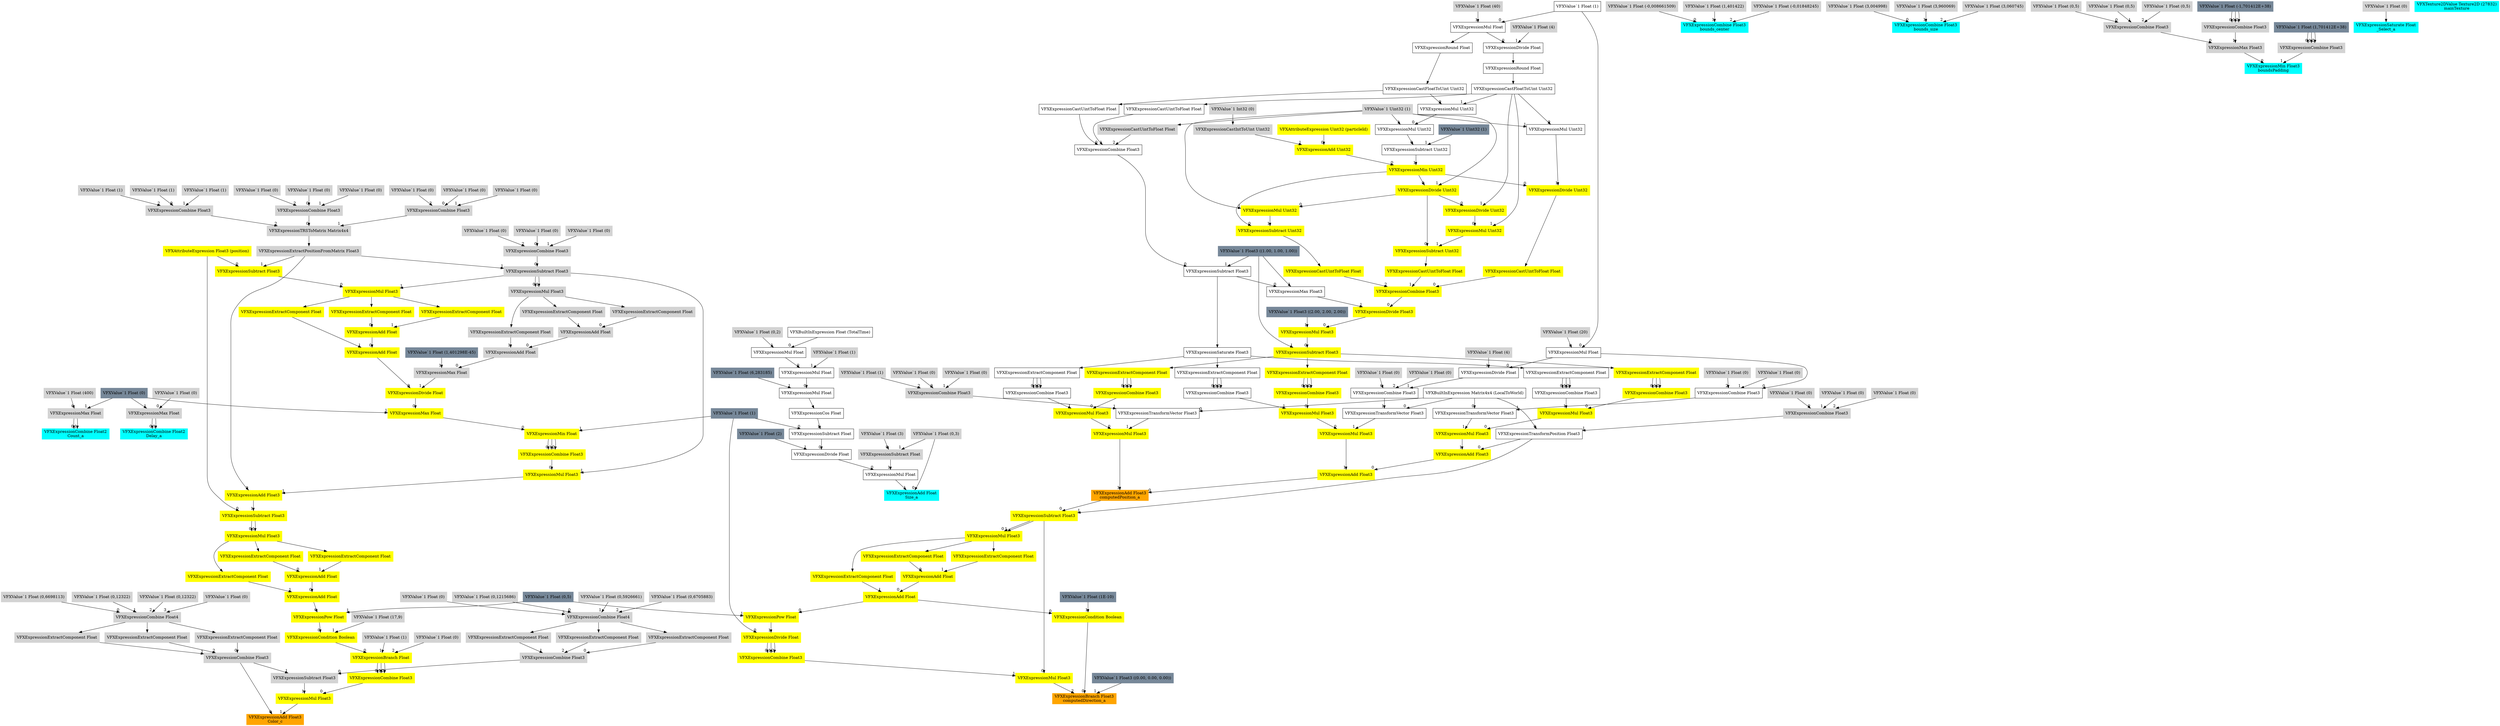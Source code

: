 digraph G {
node0 [shape="box" color="cyan" style="filled" label="VFXExpressionCombine Float2
Count_a"]
node1 [shape="box" color="lightgray" style="filled" label="VFXExpressionMax Float"]
node2 [shape="box" color="lightgray" style="filled" label="VFXValue`1 Float (400)"]
node3 [shape="box" color="lightslategray" style="filled" label="VFXValue`1 Float (0)"]
node4 [shape="box" color="cyan" style="filled" label="VFXExpressionCombine Float2
Delay_a"]
node5 [shape="box" color="lightgray" style="filled" label="VFXExpressionMax Float"]
node6 [shape="box" color="lightgray" style="filled" label="VFXValue`1 Float (0)"]
node7 [shape="box" color="cyan" style="filled" label="VFXExpressionCombine Float3
bounds_center"]
node8 [shape="box" color="lightgray" style="filled" label="VFXValue`1 Float (-0,008661509)"]
node9 [shape="box" color="lightgray" style="filled" label="VFXValue`1 Float (1,401422)"]
node10 [shape="box" color="lightgray" style="filled" label="VFXValue`1 Float (-0,01848245)"]
node11 [shape="box" color="cyan" style="filled" label="VFXExpressionCombine Float3
bounds_size"]
node12 [shape="box" color="lightgray" style="filled" label="VFXValue`1 Float (3,004998)"]
node13 [shape="box" color="lightgray" style="filled" label="VFXValue`1 Float (3,960069)"]
node14 [shape="box" color="lightgray" style="filled" label="VFXValue`1 Float (3,060745)"]
node15 [shape="box" color="cyan" style="filled" label="VFXExpressionMin Float3
boundsPadding"]
node16 [shape="box" color="lightgray" style="filled" label="VFXExpressionMax Float3"]
node17 [shape="box" color="lightgray" style="filled" label="VFXExpressionCombine Float3"]
node18 [shape="box" color="lightgray" style="filled" label="VFXValue`1 Float (0,5)"]
node19 [shape="box" color="lightgray" style="filled" label="VFXValue`1 Float (0,5)"]
node20 [shape="box" color="lightgray" style="filled" label="VFXValue`1 Float (0,5)"]
node21 [shape="box" color="lightgray" style="filled" label="VFXExpressionCombine Float3"]
node22 [shape="box" color="lightslategray" style="filled" label="VFXValue`1 Float (-1,701412E+38)"]
node23 [shape="box" color="lightgray" style="filled" label="VFXExpressionCombine Float3"]
node24 [shape="box" color="lightslategray" style="filled" label="VFXValue`1 Float (1,701412E+38)"]
node25 [shape="box" color="orange" style="filled" label="VFXExpressionAdd Float3
computedPosition_a"]
node26 [shape="box" color="yellow" style="filled" label="VFXExpressionAdd Float3"]
node27 [shape="box" color="yellow" style="filled" label="VFXExpressionAdd Float3"]
node28 [shape="box" label="VFXExpressionTransformPosition Float3"]
node29 [shape="box" label="VFXBuiltInExpression Matrix4x4 (LocalToWorld)"]
node30 [shape="box" color="lightgray" style="filled" label="VFXExpressionCombine Float3"]
node31 [shape="box" color="lightgray" style="filled" label="VFXValue`1 Float (0)"]
node32 [shape="box" color="lightgray" style="filled" label="VFXValue`1 Float (0)"]
node33 [shape="box" color="lightgray" style="filled" label="VFXValue`1 Float (0)"]
node34 [shape="box" color="yellow" style="filled" label="VFXExpressionMul Float3"]
node35 [shape="box" color="yellow" style="filled" label="VFXExpressionMul Float3"]
node36 [shape="box" color="yellow" style="filled" label="VFXExpressionCombine Float3"]
node37 [shape="box" color="yellow" style="filled" label="VFXExpressionExtractComponent Float"]
node38 [shape="box" color="yellow" style="filled" label="VFXExpressionSubtract Float3"]
node39 [shape="box" color="yellow" style="filled" label="VFXExpressionMul Float3"]
node40 [shape="box" color="yellow" style="filled" label="VFXExpressionDivide Float3"]
node41 [shape="box" color="yellow" style="filled" label="VFXExpressionCombine Float3"]
node42 [shape="box" color="yellow" style="filled" label="VFXExpressionCastUintToFloat Float"]
node43 [shape="box" color="yellow" style="filled" label="VFXExpressionDivide Uint32"]
node44 [shape="box" color="yellow" style="filled" label="VFXExpressionMin Uint32"]
node45 [shape="box" color="yellow" style="filled" label="VFXExpressionAdd Uint32"]
node46 [shape="box" color="yellow" style="filled" label="VFXAttributeExpression Uint32 (particleId)"]
node47 [shape="box" color="lightgray" style="filled" label="VFXExpressionCastIntToUint Uint32"]
node48 [shape="box" color="lightgray" style="filled" label="VFXValue`1 Int32 (0)"]
node49 [shape="box" label="VFXExpressionSubtract Uint32"]
node50 [shape="box" label="VFXExpressionMul Uint32"]
node51 [shape="box" label="VFXExpressionMul Uint32"]
node52 [shape="box" label="VFXExpressionCastFloatToUint Uint32"]
node53 [shape="box" label="VFXExpressionRound Float"]
node54 [shape="box" label="VFXExpressionMul Float"]
node55 [shape="box" label="VFXValue`1 Float (1)"]
node56 [shape="box" color="lightgray" style="filled" label="VFXValue`1 Float (40)"]
node57 [shape="box" label="VFXExpressionCastFloatToUint Uint32"]
node58 [shape="box" label="VFXExpressionRound Float"]
node59 [shape="box" label="VFXExpressionDivide Float"]
node60 [shape="box" color="lightgray" style="filled" label="VFXValue`1 Float (4)"]
node61 [shape="box" color="lightgray" style="filled" label="VFXValue`1 Uint32 (1)"]
node62 [shape="box" color="lightslategray" style="filled" label="VFXValue`1 Uint32 (1)"]
node63 [shape="box" label="VFXExpressionMul Uint32"]
node64 [shape="box" color="yellow" style="filled" label="VFXExpressionCastUintToFloat Float"]
node65 [shape="box" color="yellow" style="filled" label="VFXExpressionSubtract Uint32"]
node66 [shape="box" color="yellow" style="filled" label="VFXExpressionDivide Uint32"]
node67 [shape="box" color="yellow" style="filled" label="VFXExpressionMul Uint32"]
node68 [shape="box" color="yellow" style="filled" label="VFXExpressionDivide Uint32"]
node69 [shape="box" color="yellow" style="filled" label="VFXExpressionCastUintToFloat Float"]
node70 [shape="box" color="yellow" style="filled" label="VFXExpressionSubtract Uint32"]
node71 [shape="box" color="yellow" style="filled" label="VFXExpressionMul Uint32"]
node72 [shape="box" label="VFXExpressionMax Float3"]
node73 [shape="box" label="VFXExpressionSubtract Float3"]
node74 [shape="box" label="VFXExpressionCombine Float3"]
node75 [shape="box" label="VFXExpressionCastUintToFloat Float"]
node76 [shape="box" label="VFXExpressionCastUintToFloat Float"]
node77 [shape="box" color="lightgray" style="filled" label="VFXExpressionCastUintToFloat Float"]
node78 [shape="box" color="lightslategray" style="filled" label="VFXValue`1 Float3 ((1.00, 1.00, 1.00))"]
node79 [shape="box" color="lightslategray" style="filled" label="VFXValue`1 Float3 ((2.00, 2.00, 2.00))"]
node80 [shape="box" label="VFXExpressionCombine Float3"]
node81 [shape="box" label="VFXExpressionExtractComponent Float"]
node82 [shape="box" label="VFXExpressionSaturate Float3"]
node83 [shape="box" label="VFXExpressionTransformVector Float3"]
node84 [shape="box" label="VFXExpressionCombine Float3"]
node85 [shape="box" label="VFXExpressionMul Float"]
node86 [shape="box" color="lightgray" style="filled" label="VFXValue`1 Float (20)"]
node87 [shape="box" color="lightgray" style="filled" label="VFXValue`1 Float (0)"]
node88 [shape="box" color="lightgray" style="filled" label="VFXValue`1 Float (0)"]
node89 [shape="box" color="yellow" style="filled" label="VFXExpressionMul Float3"]
node90 [shape="box" color="yellow" style="filled" label="VFXExpressionMul Float3"]
node91 [shape="box" color="yellow" style="filled" label="VFXExpressionCombine Float3"]
node92 [shape="box" color="yellow" style="filled" label="VFXExpressionExtractComponent Float"]
node93 [shape="box" label="VFXExpressionCombine Float3"]
node94 [shape="box" label="VFXExpressionExtractComponent Float"]
node95 [shape="box" label="VFXExpressionTransformVector Float3"]
node96 [shape="box" label="VFXExpressionCombine Float3"]
node97 [shape="box" color="lightgray" style="filled" label="VFXValue`1 Float (0)"]
node98 [shape="box" label="VFXExpressionDivide Float"]
node99 [shape="box" color="lightgray" style="filled" label="VFXValue`1 Float (4)"]
node100 [shape="box" color="lightgray" style="filled" label="VFXValue`1 Float (0)"]
node101 [shape="box" color="yellow" style="filled" label="VFXExpressionMul Float3"]
node102 [shape="box" color="yellow" style="filled" label="VFXExpressionMul Float3"]
node103 [shape="box" color="yellow" style="filled" label="VFXExpressionCombine Float3"]
node104 [shape="box" color="yellow" style="filled" label="VFXExpressionExtractComponent Float"]
node105 [shape="box" label="VFXExpressionCombine Float3"]
node106 [shape="box" label="VFXExpressionExtractComponent Float"]
node107 [shape="box" label="VFXExpressionTransformVector Float3"]
node108 [shape="box" color="lightgray" style="filled" label="VFXExpressionCombine Float3"]
node109 [shape="box" color="lightgray" style="filled" label="VFXValue`1 Float (0)"]
node110 [shape="box" color="lightgray" style="filled" label="VFXValue`1 Float (0)"]
node111 [shape="box" color="lightgray" style="filled" label="VFXValue`1 Float (1)"]
node112 [shape="box" color="orange" style="filled" label="VFXExpressionBranch Float3
computedDirection_a"]
node113 [shape="box" color="yellow" style="filled" label="VFXExpressionCondition Boolean"]
node114 [shape="box" color="yellow" style="filled" label="VFXExpressionAdd Float"]
node115 [shape="box" color="yellow" style="filled" label="VFXExpressionAdd Float"]
node116 [shape="box" color="yellow" style="filled" label="VFXExpressionExtractComponent Float"]
node117 [shape="box" color="yellow" style="filled" label="VFXExpressionMul Float3"]
node118 [shape="box" color="yellow" style="filled" label="VFXExpressionSubtract Float3"]
node119 [shape="box" color="yellow" style="filled" label="VFXExpressionExtractComponent Float"]
node120 [shape="box" color="yellow" style="filled" label="VFXExpressionExtractComponent Float"]
node121 [shape="box" color="lightslategray" style="filled" label="VFXValue`1 Float (1E-10)"]
node122 [shape="box" color="lightslategray" style="filled" label="VFXValue`1 Float3 ((0.00, 0.00, 0.00))"]
node123 [shape="box" color="yellow" style="filled" label="VFXExpressionMul Float3"]
node124 [shape="box" color="yellow" style="filled" label="VFXExpressionCombine Float3"]
node125 [shape="box" color="yellow" style="filled" label="VFXExpressionDivide Float"]
node126 [shape="box" color="lightslategray" style="filled" label="VFXValue`1 Float (1)"]
node127 [shape="box" color="yellow" style="filled" label="VFXExpressionPow Float"]
node128 [shape="box" color="lightslategray" style="filled" label="VFXValue`1 Float (0,5)"]
node129 [shape="box" color="cyan" style="filled" label="VFXExpressionSaturate Float
_Select_a"]
node130 [shape="box" color="lightgray" style="filled" label="VFXValue`1 Float (0)"]
node131 [shape="box" color="cyan" style="filled" label="VFXExpressionAdd Float
Size_a"]
node132 [shape="box" color="lightgray" style="filled" label="VFXValue`1 Float (0,3)"]
node133 [shape="box" label="VFXExpressionMul Float"]
node134 [shape="box" label="VFXExpressionDivide Float"]
node135 [shape="box" label="VFXExpressionSubtract Float"]
node136 [shape="box" label="VFXExpressionCos Float"]
node137 [shape="box" label="VFXExpressionMul Float"]
node138 [shape="box" label="VFXExpressionMul Float"]
node139 [shape="box" label="VFXExpressionMul Float"]
node140 [shape="box" label="VFXBuiltInExpression Float (TotalTime)"]
node141 [shape="box" color="lightgray" style="filled" label="VFXValue`1 Float (0,2)"]
node142 [shape="box" color="lightgray" style="filled" label="VFXValue`1 Float (1)"]
node143 [shape="box" color="lightslategray" style="filled" label="VFXValue`1 Float (6,283185)"]
node144 [shape="box" color="lightslategray" style="filled" label="VFXValue`1 Float (2)"]
node145 [shape="box" color="lightgray" style="filled" label="VFXExpressionSubtract Float"]
node146 [shape="box" color="lightgray" style="filled" label="VFXValue`1 Float (3)"]
node147 [shape="box" color="orange" style="filled" label="VFXExpressionAdd Float3
Color_c"]
node148 [shape="box" color="lightgray" style="filled" label="VFXExpressionCombine Float3"]
node149 [shape="box" color="lightgray" style="filled" label="VFXExpressionExtractComponent Float"]
node150 [shape="box" color="lightgray" style="filled" label="VFXExpressionCombine Float4"]
node151 [shape="box" color="lightgray" style="filled" label="VFXValue`1 Float (0,6698113)"]
node152 [shape="box" color="lightgray" style="filled" label="VFXValue`1 Float (0,12322)"]
node153 [shape="box" color="lightgray" style="filled" label="VFXValue`1 Float (0,12322)"]
node154 [shape="box" color="lightgray" style="filled" label="VFXValue`1 Float (0)"]
node155 [shape="box" color="lightgray" style="filled" label="VFXExpressionExtractComponent Float"]
node156 [shape="box" color="lightgray" style="filled" label="VFXExpressionExtractComponent Float"]
node157 [shape="box" color="yellow" style="filled" label="VFXExpressionMul Float3"]
node158 [shape="box" color="yellow" style="filled" label="VFXExpressionCombine Float3"]
node159 [shape="box" color="yellow" style="filled" label="VFXExpressionBranch Float"]
node160 [shape="box" color="yellow" style="filled" label="VFXExpressionCondition Boolean"]
node161 [shape="box" color="yellow" style="filled" label="VFXExpressionPow Float"]
node162 [shape="box" color="yellow" style="filled" label="VFXExpressionAdd Float"]
node163 [shape="box" color="yellow" style="filled" label="VFXExpressionAdd Float"]
node164 [shape="box" color="yellow" style="filled" label="VFXExpressionExtractComponent Float"]
node165 [shape="box" color="yellow" style="filled" label="VFXExpressionMul Float3"]
node166 [shape="box" color="yellow" style="filled" label="VFXExpressionSubtract Float3"]
node167 [shape="box" color="yellow" style="filled" label="VFXAttributeExpression Float3 (position)"]
node168 [shape="box" color="yellow" style="filled" label="VFXExpressionAdd Float3"]
node169 [shape="box" color="lightgray" style="filled" label="VFXExpressionExtractPositionFromMatrix Float3"]
node170 [shape="box" color="lightgray" style="filled" label="VFXExpressionTRSToMatrix Matrix4x4"]
node171 [shape="box" color="lightgray" style="filled" label="VFXExpressionCombine Float3"]
node172 [shape="box" color="lightgray" style="filled" label="VFXValue`1 Float (0)"]
node173 [shape="box" color="lightgray" style="filled" label="VFXValue`1 Float (0)"]
node174 [shape="box" color="lightgray" style="filled" label="VFXValue`1 Float (0)"]
node175 [shape="box" color="lightgray" style="filled" label="VFXExpressionCombine Float3"]
node176 [shape="box" color="lightgray" style="filled" label="VFXValue`1 Float (0)"]
node177 [shape="box" color="lightgray" style="filled" label="VFXValue`1 Float (0)"]
node178 [shape="box" color="lightgray" style="filled" label="VFXValue`1 Float (0)"]
node179 [shape="box" color="lightgray" style="filled" label="VFXExpressionCombine Float3"]
node180 [shape="box" color="lightgray" style="filled" label="VFXValue`1 Float (1)"]
node181 [shape="box" color="lightgray" style="filled" label="VFXValue`1 Float (1)"]
node182 [shape="box" color="lightgray" style="filled" label="VFXValue`1 Float (1)"]
node183 [shape="box" color="yellow" style="filled" label="VFXExpressionMul Float3"]
node184 [shape="box" color="yellow" style="filled" label="VFXExpressionCombine Float3"]
node185 [shape="box" color="yellow" style="filled" label="VFXExpressionMin Float"]
node186 [shape="box" color="yellow" style="filled" label="VFXExpressionMax Float"]
node187 [shape="box" color="yellow" style="filled" label="VFXExpressionDivide Float"]
node188 [shape="box" color="yellow" style="filled" label="VFXExpressionAdd Float"]
node189 [shape="box" color="yellow" style="filled" label="VFXExpressionAdd Float"]
node190 [shape="box" color="yellow" style="filled" label="VFXExpressionExtractComponent Float"]
node191 [shape="box" color="yellow" style="filled" label="VFXExpressionMul Float3"]
node192 [shape="box" color="yellow" style="filled" label="VFXExpressionSubtract Float3"]
node193 [shape="box" color="lightgray" style="filled" label="VFXExpressionSubtract Float3"]
node194 [shape="box" color="lightgray" style="filled" label="VFXExpressionCombine Float3"]
node195 [shape="box" color="lightgray" style="filled" label="VFXValue`1 Float (0)"]
node196 [shape="box" color="lightgray" style="filled" label="VFXValue`1 Float (0)"]
node197 [shape="box" color="lightgray" style="filled" label="VFXValue`1 Float (0)"]
node198 [shape="box" color="yellow" style="filled" label="VFXExpressionExtractComponent Float"]
node199 [shape="box" color="yellow" style="filled" label="VFXExpressionExtractComponent Float"]
node200 [shape="box" color="lightgray" style="filled" label="VFXExpressionMax Float"]
node201 [shape="box" color="lightgray" style="filled" label="VFXExpressionAdd Float"]
node202 [shape="box" color="lightgray" style="filled" label="VFXExpressionAdd Float"]
node203 [shape="box" color="lightgray" style="filled" label="VFXExpressionExtractComponent Float"]
node204 [shape="box" color="lightgray" style="filled" label="VFXExpressionMul Float3"]
node205 [shape="box" color="lightgray" style="filled" label="VFXExpressionExtractComponent Float"]
node206 [shape="box" color="lightgray" style="filled" label="VFXExpressionExtractComponent Float"]
node207 [shape="box" color="lightslategray" style="filled" label="VFXValue`1 Float (1,401298E-45)"]
node208 [shape="box" color="yellow" style="filled" label="VFXExpressionExtractComponent Float"]
node209 [shape="box" color="yellow" style="filled" label="VFXExpressionExtractComponent Float"]
node210 [shape="box" color="lightgray" style="filled" label="VFXValue`1 Float (17,9)"]
node211 [shape="box" color="lightgray" style="filled" label="VFXValue`1 Float (1)"]
node212 [shape="box" color="lightgray" style="filled" label="VFXValue`1 Float (0)"]
node213 [shape="box" color="lightgray" style="filled" label="VFXExpressionSubtract Float3"]
node214 [shape="box" color="lightgray" style="filled" label="VFXExpressionCombine Float3"]
node215 [shape="box" color="lightgray" style="filled" label="VFXExpressionExtractComponent Float"]
node216 [shape="box" color="lightgray" style="filled" label="VFXExpressionCombine Float4"]
node217 [shape="box" color="lightgray" style="filled" label="VFXValue`1 Float (0,1215686)"]
node218 [shape="box" color="lightgray" style="filled" label="VFXValue`1 Float (0,5926661)"]
node219 [shape="box" color="lightgray" style="filled" label="VFXValue`1 Float (0,6705883)"]
node220 [shape="box" color="lightgray" style="filled" label="VFXValue`1 Float (0)"]
node221 [shape="box" color="lightgray" style="filled" label="VFXExpressionExtractComponent Float"]
node222 [shape="box" color="lightgray" style="filled" label="VFXExpressionExtractComponent Float"]
node223 [shape="box" color="cyan" style="filled" label="VFXTexture2DValue Texture2D (27832)
mainTexture"]
node1 -> node0 [headlabel="0"]
node1 -> node0 [headlabel="1"]
node2 -> node1 [headlabel="0"]
node3 -> node1 [headlabel="1"]
node5 -> node4 [headlabel="0"]
node5 -> node4 [headlabel="1"]
node6 -> node5 [headlabel="0"]
node3 -> node5 [headlabel="1"]
node8 -> node7 [headlabel="0"]
node9 -> node7 [headlabel="1"]
node10 -> node7 [headlabel="2"]
node12 -> node11 [headlabel="0"]
node13 -> node11 [headlabel="1"]
node14 -> node11 [headlabel="2"]
node16 -> node15 [headlabel="0"]
node23 -> node15 [headlabel="1"]
node17 -> node16 [headlabel="0"]
node21 -> node16 [headlabel="1"]
node18 -> node17 [headlabel="0"]
node19 -> node17 [headlabel="1"]
node20 -> node17 [headlabel="2"]
node22 -> node21 [headlabel="0"]
node22 -> node21 [headlabel="1"]
node22 -> node21 [headlabel="2"]
node24 -> node23 [headlabel="0"]
node24 -> node23 [headlabel="1"]
node24 -> node23 [headlabel="2"]
node26 -> node25 [headlabel="0"]
node101 -> node25 [headlabel="1"]
node27 -> node26 [headlabel="0"]
node89 -> node26 [headlabel="1"]
node28 -> node27 [headlabel="0"]
node34 -> node27 [headlabel="1"]
node29 -> node28 [headlabel="0"]
node30 -> node28 [headlabel="1"]
node31 -> node30 [headlabel="0"]
node32 -> node30 [headlabel="1"]
node33 -> node30 [headlabel="2"]
node35 -> node34 [headlabel="0"]
node83 -> node34 [headlabel="1"]
node36 -> node35 [headlabel="0"]
node80 -> node35 [headlabel="1"]
node37 -> node36 [headlabel="0"]
node37 -> node36 [headlabel="1"]
node37 -> node36 [headlabel="2"]
node38 -> node37 
node39 -> node38 [headlabel="0"]
node78 -> node38 [headlabel="1"]
node40 -> node39 [headlabel="0"]
node79 -> node39 [headlabel="1"]
node41 -> node40 [headlabel="0"]
node72 -> node40 [headlabel="1"]
node42 -> node41 [headlabel="0"]
node64 -> node41 [headlabel="1"]
node69 -> node41 [headlabel="2"]
node43 -> node42 
node44 -> node43 [headlabel="0"]
node63 -> node43 [headlabel="1"]
node45 -> node44 [headlabel="0"]
node49 -> node44 [headlabel="1"]
node46 -> node45 [headlabel="0"]
node47 -> node45 [headlabel="1"]
node48 -> node47 
node50 -> node49 [headlabel="0"]
node62 -> node49 [headlabel="1"]
node51 -> node50 [headlabel="0"]
node61 -> node50 [headlabel="1"]
node52 -> node51 [headlabel="0"]
node57 -> node51 [headlabel="1"]
node53 -> node52 
node54 -> node53 
node55 -> node54 [headlabel="0"]
node56 -> node54 [headlabel="1"]
node58 -> node57 
node59 -> node58 
node54 -> node59 [headlabel="0"]
node60 -> node59 [headlabel="1"]
node57 -> node63 [headlabel="0"]
node61 -> node63 [headlabel="1"]
node65 -> node64 
node66 -> node65 [headlabel="0"]
node67 -> node65 [headlabel="1"]
node44 -> node66 [headlabel="0"]
node61 -> node66 [headlabel="1"]
node68 -> node67 [headlabel="0"]
node57 -> node67 [headlabel="1"]
node66 -> node68 [headlabel="0"]
node57 -> node68 [headlabel="1"]
node70 -> node69 
node44 -> node70 [headlabel="0"]
node71 -> node70 [headlabel="1"]
node66 -> node71 [headlabel="0"]
node61 -> node71 [headlabel="1"]
node73 -> node72 [headlabel="0"]
node78 -> node72 [headlabel="1"]
node74 -> node73 [headlabel="0"]
node78 -> node73 [headlabel="1"]
node75 -> node74 [headlabel="0"]
node76 -> node74 [headlabel="1"]
node77 -> node74 [headlabel="2"]
node52 -> node75 
node57 -> node76 
node61 -> node77 
node81 -> node80 [headlabel="0"]
node81 -> node80 [headlabel="1"]
node81 -> node80 [headlabel="2"]
node82 -> node81 
node73 -> node82 
node29 -> node83 [headlabel="0"]
node84 -> node83 [headlabel="1"]
node85 -> node84 [headlabel="0"]
node87 -> node84 [headlabel="1"]
node88 -> node84 [headlabel="2"]
node55 -> node85 [headlabel="0"]
node86 -> node85 [headlabel="1"]
node90 -> node89 [headlabel="0"]
node95 -> node89 [headlabel="1"]
node91 -> node90 [headlabel="0"]
node93 -> node90 [headlabel="1"]
node92 -> node91 [headlabel="0"]
node92 -> node91 [headlabel="1"]
node92 -> node91 [headlabel="2"]
node38 -> node92 
node94 -> node93 [headlabel="0"]
node94 -> node93 [headlabel="1"]
node94 -> node93 [headlabel="2"]
node82 -> node94 
node29 -> node95 [headlabel="0"]
node96 -> node95 [headlabel="1"]
node97 -> node96 [headlabel="0"]
node98 -> node96 [headlabel="1"]
node100 -> node96 [headlabel="2"]
node85 -> node98 [headlabel="0"]
node99 -> node98 [headlabel="1"]
node102 -> node101 [headlabel="0"]
node107 -> node101 [headlabel="1"]
node103 -> node102 [headlabel="0"]
node105 -> node102 [headlabel="1"]
node104 -> node103 [headlabel="0"]
node104 -> node103 [headlabel="1"]
node104 -> node103 [headlabel="2"]
node38 -> node104 
node106 -> node105 [headlabel="0"]
node106 -> node105 [headlabel="1"]
node106 -> node105 [headlabel="2"]
node82 -> node106 
node29 -> node107 [headlabel="0"]
node108 -> node107 [headlabel="1"]
node109 -> node108 [headlabel="0"]
node110 -> node108 [headlabel="1"]
node111 -> node108 [headlabel="2"]
node113 -> node112 [headlabel="0"]
node122 -> node112 [headlabel="1"]
node123 -> node112 [headlabel="2"]
node114 -> node113 [headlabel="0"]
node121 -> node113 [headlabel="1"]
node115 -> node114 [headlabel="0"]
node120 -> node114 [headlabel="1"]
node116 -> node115 [headlabel="0"]
node119 -> node115 [headlabel="1"]
node117 -> node116 
node118 -> node117 [headlabel="0"]
node118 -> node117 [headlabel="1"]
node25 -> node118 [headlabel="0"]
node28 -> node118 [headlabel="1"]
node117 -> node119 
node117 -> node120 
node118 -> node123 [headlabel="0"]
node124 -> node123 [headlabel="1"]
node125 -> node124 [headlabel="0"]
node125 -> node124 [headlabel="1"]
node125 -> node124 [headlabel="2"]
node126 -> node125 [headlabel="0"]
node127 -> node125 [headlabel="1"]
node114 -> node127 [headlabel="0"]
node128 -> node127 [headlabel="1"]
node130 -> node129 
node132 -> node131 [headlabel="0"]
node133 -> node131 [headlabel="1"]
node134 -> node133 [headlabel="0"]
node145 -> node133 [headlabel="1"]
node135 -> node134 [headlabel="0"]
node144 -> node134 [headlabel="1"]
node126 -> node135 [headlabel="0"]
node136 -> node135 [headlabel="1"]
node137 -> node136 
node138 -> node137 [headlabel="0"]
node143 -> node137 [headlabel="1"]
node139 -> node138 [headlabel="0"]
node142 -> node138 [headlabel="1"]
node140 -> node139 [headlabel="0"]
node141 -> node139 [headlabel="1"]
node146 -> node145 [headlabel="0"]
node132 -> node145 [headlabel="1"]
node148 -> node147 [headlabel="0"]
node157 -> node147 [headlabel="1"]
node149 -> node148 [headlabel="0"]
node155 -> node148 [headlabel="1"]
node156 -> node148 [headlabel="2"]
node150 -> node149 
node151 -> node150 [headlabel="0"]
node152 -> node150 [headlabel="1"]
node153 -> node150 [headlabel="2"]
node154 -> node150 [headlabel="3"]
node150 -> node155 
node150 -> node156 
node158 -> node157 [headlabel="0"]
node213 -> node157 [headlabel="1"]
node159 -> node158 [headlabel="0"]
node159 -> node158 [headlabel="1"]
node159 -> node158 [headlabel="2"]
node160 -> node159 [headlabel="0"]
node211 -> node159 [headlabel="1"]
node212 -> node159 [headlabel="2"]
node161 -> node160 [headlabel="0"]
node210 -> node160 [headlabel="1"]
node162 -> node161 [headlabel="0"]
node128 -> node161 [headlabel="1"]
node163 -> node162 [headlabel="0"]
node209 -> node162 [headlabel="1"]
node164 -> node163 [headlabel="0"]
node208 -> node163 [headlabel="1"]
node165 -> node164 
node166 -> node165 [headlabel="0"]
node166 -> node165 [headlabel="1"]
node167 -> node166 [headlabel="0"]
node168 -> node166 [headlabel="1"]
node169 -> node168 [headlabel="0"]
node183 -> node168 [headlabel="1"]
node170 -> node169 
node171 -> node170 [headlabel="0"]
node175 -> node170 [headlabel="1"]
node179 -> node170 [headlabel="2"]
node172 -> node171 [headlabel="0"]
node173 -> node171 [headlabel="1"]
node174 -> node171 [headlabel="2"]
node176 -> node175 [headlabel="0"]
node177 -> node175 [headlabel="1"]
node178 -> node175 [headlabel="2"]
node180 -> node179 [headlabel="0"]
node181 -> node179 [headlabel="1"]
node182 -> node179 [headlabel="2"]
node184 -> node183 [headlabel="0"]
node193 -> node183 [headlabel="1"]
node185 -> node184 [headlabel="0"]
node185 -> node184 [headlabel="1"]
node185 -> node184 [headlabel="2"]
node186 -> node185 [headlabel="0"]
node126 -> node185 [headlabel="1"]
node187 -> node186 [headlabel="0"]
node3 -> node186 [headlabel="1"]
node188 -> node187 [headlabel="0"]
node200 -> node187 [headlabel="1"]
node189 -> node188 [headlabel="0"]
node199 -> node188 [headlabel="1"]
node190 -> node189 [headlabel="0"]
node198 -> node189 [headlabel="1"]
node191 -> node190 
node192 -> node191 [headlabel="0"]
node193 -> node191 [headlabel="1"]
node167 -> node192 [headlabel="0"]
node169 -> node192 [headlabel="1"]
node194 -> node193 [headlabel="0"]
node169 -> node193 [headlabel="1"]
node195 -> node194 [headlabel="0"]
node196 -> node194 [headlabel="1"]
node197 -> node194 [headlabel="2"]
node191 -> node198 
node191 -> node199 
node201 -> node200 [headlabel="0"]
node207 -> node200 [headlabel="1"]
node202 -> node201 [headlabel="0"]
node206 -> node201 [headlabel="1"]
node203 -> node202 [headlabel="0"]
node205 -> node202 [headlabel="1"]
node204 -> node203 
node193 -> node204 [headlabel="0"]
node193 -> node204 [headlabel="1"]
node204 -> node205 
node204 -> node206 
node165 -> node208 
node165 -> node209 
node214 -> node213 [headlabel="0"]
node148 -> node213 [headlabel="1"]
node215 -> node214 [headlabel="0"]
node221 -> node214 [headlabel="1"]
node222 -> node214 [headlabel="2"]
node216 -> node215 
node217 -> node216 [headlabel="0"]
node218 -> node216 [headlabel="1"]
node219 -> node216 [headlabel="2"]
node220 -> node216 [headlabel="3"]
node216 -> node221 
node216 -> node222 
}
